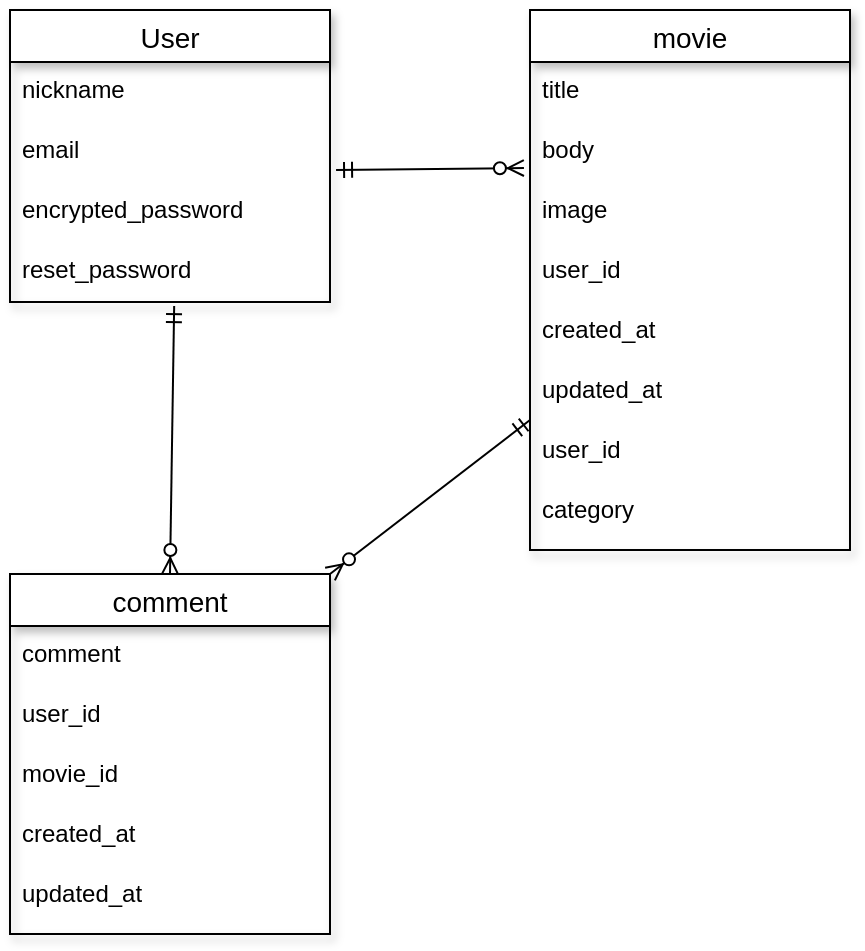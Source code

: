 <mxfile version="13.7.3" type="device"><diagram name="Page-1" id="e56a1550-8fbb-45ad-956c-1786394a9013"><mxGraphModel dx="667" dy="680" grid="1" gridSize="10" guides="1" tooltips="1" connect="1" arrows="1" fold="1" page="1" pageScale="1" pageWidth="1100" pageHeight="850" background="#ffffff" math="0" shadow="0"><root><mxCell id="0"/><mxCell id="1" parent="0"/><mxCell id="2e49270ec7c68f3f-58" value="" style="html=1;endArrow=ERzeroToMany;startArrow=ERmandOne;labelBackgroundColor=none;fontFamily=Verdana;fontSize=14;entryX=-0.019;entryY=0.767;entryPerimeter=0;entryDx=0;entryDy=0;exitX=1.019;exitY=0.8;exitDx=0;exitDy=0;exitPerimeter=0;" parent="1" source="cBMqIztkHq7LxD51wvwZ-4" target="cBMqIztkHq7LxD51wvwZ-23" edge="1"><mxGeometry width="100" height="100" relative="1" as="geometry"><mxPoint x="470" y="330" as="sourcePoint"/><mxPoint x="530" y="150.008" as="targetPoint"/></mxGeometry></mxCell><mxCell id="cBMqIztkHq7LxD51wvwZ-2" value="User" style="swimlane;fontStyle=0;childLayout=stackLayout;horizontal=1;startSize=26;horizontalStack=0;resizeParent=1;resizeParentMax=0;resizeLast=0;collapsible=1;marginBottom=0;align=center;fontSize=14;shadow=1;" vertex="1" parent="1"><mxGeometry x="300" y="158" width="160" height="146" as="geometry"/></mxCell><mxCell id="cBMqIztkHq7LxD51wvwZ-3" value="nickname" style="text;strokeColor=none;fillColor=none;spacingLeft=4;spacingRight=4;overflow=hidden;rotatable=0;points=[[0,0.5],[1,0.5]];portConstraint=eastwest;fontSize=12;" vertex="1" parent="cBMqIztkHq7LxD51wvwZ-2"><mxGeometry y="26" width="160" height="30" as="geometry"/></mxCell><mxCell id="cBMqIztkHq7LxD51wvwZ-4" value="email" style="text;strokeColor=none;fillColor=none;spacingLeft=4;spacingRight=4;overflow=hidden;rotatable=0;points=[[0,0.5],[1,0.5]];portConstraint=eastwest;fontSize=12;" vertex="1" parent="cBMqIztkHq7LxD51wvwZ-2"><mxGeometry y="56" width="160" height="30" as="geometry"/></mxCell><mxCell id="cBMqIztkHq7LxD51wvwZ-6" value="encrypted_password" style="text;strokeColor=none;fillColor=none;spacingLeft=4;spacingRight=4;overflow=hidden;rotatable=0;points=[[0,0.5],[1,0.5]];portConstraint=eastwest;fontSize=12;" vertex="1" parent="cBMqIztkHq7LxD51wvwZ-2"><mxGeometry y="86" width="160" height="30" as="geometry"/></mxCell><mxCell id="cBMqIztkHq7LxD51wvwZ-7" value="reset_password" style="text;strokeColor=none;fillColor=none;spacingLeft=4;spacingRight=4;overflow=hidden;rotatable=0;points=[[0,0.5],[1,0.5]];portConstraint=eastwest;fontSize=12;" vertex="1" parent="cBMqIztkHq7LxD51wvwZ-2"><mxGeometry y="116" width="160" height="30" as="geometry"/></mxCell><mxCell id="cBMqIztkHq7LxD51wvwZ-21" value="movie" style="swimlane;fontStyle=0;childLayout=stackLayout;horizontal=1;startSize=26;horizontalStack=0;resizeParent=1;resizeParentMax=0;resizeLast=0;collapsible=1;marginBottom=0;align=center;fontSize=14;shadow=1;" vertex="1" parent="1"><mxGeometry x="560" y="158" width="160" height="270" as="geometry"/></mxCell><mxCell id="cBMqIztkHq7LxD51wvwZ-22" value="title" style="text;strokeColor=none;fillColor=none;spacingLeft=4;spacingRight=4;overflow=hidden;rotatable=0;points=[[0,0.5],[1,0.5]];portConstraint=eastwest;fontSize=12;" vertex="1" parent="cBMqIztkHq7LxD51wvwZ-21"><mxGeometry y="26" width="160" height="30" as="geometry"/></mxCell><mxCell id="cBMqIztkHq7LxD51wvwZ-23" value="body" style="text;strokeColor=none;fillColor=none;spacingLeft=4;spacingRight=4;overflow=hidden;rotatable=0;points=[[0,0.5],[1,0.5]];portConstraint=eastwest;fontSize=12;" vertex="1" parent="cBMqIztkHq7LxD51wvwZ-21"><mxGeometry y="56" width="160" height="30" as="geometry"/></mxCell><mxCell id="cBMqIztkHq7LxD51wvwZ-36" value="image" style="text;strokeColor=none;fillColor=none;spacingLeft=4;spacingRight=4;overflow=hidden;rotatable=0;points=[[0,0.5],[1,0.5]];portConstraint=eastwest;fontSize=12;" vertex="1" parent="cBMqIztkHq7LxD51wvwZ-21"><mxGeometry y="86" width="160" height="30" as="geometry"/></mxCell><mxCell id="cBMqIztkHq7LxD51wvwZ-37" value="user_id" style="text;strokeColor=none;fillColor=none;spacingLeft=4;spacingRight=4;overflow=hidden;rotatable=0;points=[[0,0.5],[1,0.5]];portConstraint=eastwest;fontSize=12;" vertex="1" parent="cBMqIztkHq7LxD51wvwZ-21"><mxGeometry y="116" width="160" height="30" as="geometry"/></mxCell><mxCell id="cBMqIztkHq7LxD51wvwZ-38" value="created_at" style="text;strokeColor=none;fillColor=none;spacingLeft=4;spacingRight=4;overflow=hidden;rotatable=0;points=[[0,0.5],[1,0.5]];portConstraint=eastwest;fontSize=12;" vertex="1" parent="cBMqIztkHq7LxD51wvwZ-21"><mxGeometry y="146" width="160" height="30" as="geometry"/></mxCell><mxCell id="cBMqIztkHq7LxD51wvwZ-39" value="updated_at" style="text;strokeColor=none;fillColor=none;spacingLeft=4;spacingRight=4;overflow=hidden;rotatable=0;points=[[0,0.5],[1,0.5]];portConstraint=eastwest;fontSize=12;" vertex="1" parent="cBMqIztkHq7LxD51wvwZ-21"><mxGeometry y="176" width="160" height="30" as="geometry"/></mxCell><mxCell id="cBMqIztkHq7LxD51wvwZ-41" value="user_id" style="text;strokeColor=none;fillColor=none;spacingLeft=4;spacingRight=4;overflow=hidden;rotatable=0;points=[[0,0.5],[1,0.5]];portConstraint=eastwest;fontSize=12;" vertex="1" parent="cBMqIztkHq7LxD51wvwZ-21"><mxGeometry y="206" width="160" height="30" as="geometry"/></mxCell><mxCell id="cBMqIztkHq7LxD51wvwZ-33" value="category" style="text;strokeColor=none;fillColor=none;spacingLeft=4;spacingRight=4;overflow=hidden;rotatable=0;points=[[0,0.5],[1,0.5]];portConstraint=eastwest;fontSize=12;" vertex="1" parent="cBMqIztkHq7LxD51wvwZ-21"><mxGeometry y="236" width="160" height="34" as="geometry"/></mxCell><mxCell id="cBMqIztkHq7LxD51wvwZ-25" value="comment" style="swimlane;fontStyle=0;childLayout=stackLayout;horizontal=1;startSize=26;horizontalStack=0;resizeParent=1;resizeParentMax=0;resizeLast=0;collapsible=1;marginBottom=0;align=center;fontSize=14;shadow=1;" vertex="1" parent="1"><mxGeometry x="300" y="440" width="160" height="180" as="geometry"/></mxCell><mxCell id="cBMqIztkHq7LxD51wvwZ-27" value="comment" style="text;strokeColor=none;fillColor=none;spacingLeft=4;spacingRight=4;overflow=hidden;rotatable=0;points=[[0,0.5],[1,0.5]];portConstraint=eastwest;fontSize=12;" vertex="1" parent="cBMqIztkHq7LxD51wvwZ-25"><mxGeometry y="26" width="160" height="30" as="geometry"/></mxCell><mxCell id="cBMqIztkHq7LxD51wvwZ-29" value="user_id" style="text;strokeColor=none;fillColor=none;spacingLeft=4;spacingRight=4;overflow=hidden;rotatable=0;points=[[0,0.5],[1,0.5]];portConstraint=eastwest;fontSize=12;" vertex="1" parent="cBMqIztkHq7LxD51wvwZ-25"><mxGeometry y="56" width="160" height="30" as="geometry"/></mxCell><mxCell id="cBMqIztkHq7LxD51wvwZ-32" value="movie_id" style="text;strokeColor=none;fillColor=none;spacingLeft=4;spacingRight=4;overflow=hidden;rotatable=0;points=[[0,0.5],[1,0.5]];portConstraint=eastwest;fontSize=12;" vertex="1" parent="cBMqIztkHq7LxD51wvwZ-25"><mxGeometry y="86" width="160" height="30" as="geometry"/></mxCell><mxCell id="cBMqIztkHq7LxD51wvwZ-31" value="created_at" style="text;strokeColor=none;fillColor=none;spacingLeft=4;spacingRight=4;overflow=hidden;rotatable=0;points=[[0,0.5],[1,0.5]];portConstraint=eastwest;fontSize=12;" vertex="1" parent="cBMqIztkHq7LxD51wvwZ-25"><mxGeometry y="116" width="160" height="30" as="geometry"/></mxCell><mxCell id="cBMqIztkHq7LxD51wvwZ-28" value="updated_at" style="text;strokeColor=none;fillColor=none;spacingLeft=4;spacingRight=4;overflow=hidden;rotatable=0;points=[[0,0.5],[1,0.5]];portConstraint=eastwest;fontSize=12;" vertex="1" parent="cBMqIztkHq7LxD51wvwZ-25"><mxGeometry y="146" width="160" height="34" as="geometry"/></mxCell><mxCell id="cBMqIztkHq7LxD51wvwZ-42" value="" style="html=1;endArrow=ERzeroToMany;startArrow=ERmandOne;labelBackgroundColor=none;fontFamily=Verdana;fontSize=14;exitX=0;exitY=-0.033;exitDx=0;exitDy=0;exitPerimeter=0;entryX=1;entryY=0;entryDx=0;entryDy=0;" edge="1" parent="1" source="cBMqIztkHq7LxD51wvwZ-41" target="cBMqIztkHq7LxD51wvwZ-25"><mxGeometry width="100" height="100" relative="1" as="geometry"><mxPoint x="550" y="390" as="sourcePoint"/><mxPoint x="450" y="410" as="targetPoint"/></mxGeometry></mxCell><mxCell id="cBMqIztkHq7LxD51wvwZ-43" value="" style="html=1;endArrow=ERzeroToMany;startArrow=ERmandOne;labelBackgroundColor=none;fontFamily=Verdana;fontSize=14;entryX=0.5;entryY=0;entryDx=0;entryDy=0;exitX=0.513;exitY=1.067;exitDx=0;exitDy=0;exitPerimeter=0;" edge="1" parent="1" source="cBMqIztkHq7LxD51wvwZ-7" target="cBMqIztkHq7LxD51wvwZ-25"><mxGeometry width="100" height="100" relative="1" as="geometry"><mxPoint x="420" y="320" as="sourcePoint"/><mxPoint x="430" y="320" as="targetPoint"/></mxGeometry></mxCell></root></mxGraphModel></diagram></mxfile>